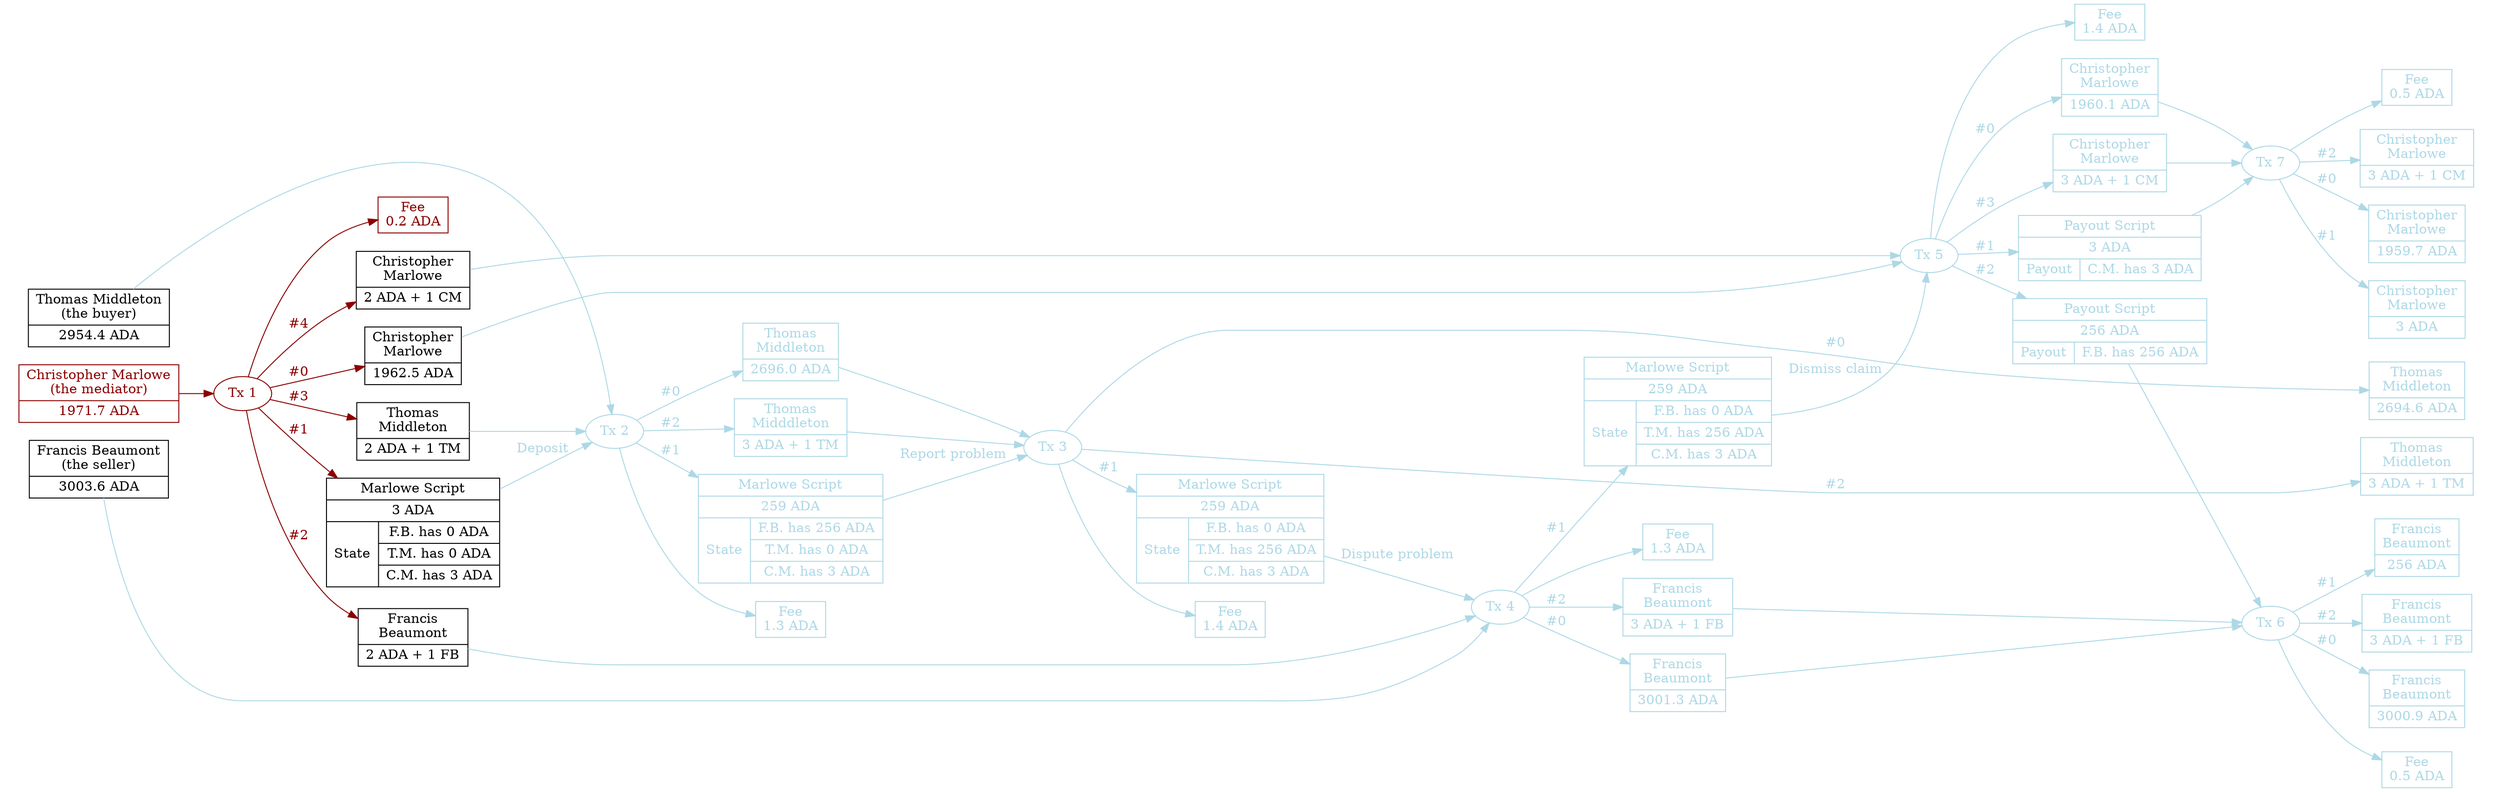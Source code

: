 digraph EscrowUtxos {


rankdir=LR

node [shape=record]


subgraph cluster_0m {

peripheries=0

Tx0MediatorAda [label="Christopher Marlowe\n(the mediator)|1971.7 ADA" color=darkred fontcolor=darkred]

Tx0SellerAda [label="Francis Beaumont\n(the seller)|3003.6 ADA" color=black fontcolor=black]

Tx0BuyerAda [label="Thomas Middleton\n(the buyer)|2954.4 ADA" color=black fontcolor=black]

}


Tx1 [shape=oval label="Tx 1" color=darkred fontcolor=darkred]

Tx0MediatorAda -> Tx1 [color=darkred fontcolor=darkred]


Tx1_1 [label="Marlowe Script|3 ADA|{State|{F.B. has 0 ADA|T.M. has 0 ADA|C.M. has 3 ADA}}" color=black fontcolor=black]

Tx1 -> Tx1_1 [label="#1" color=darkred fontcolor=darkred]


Tx1_0 [label="Christopher\nMarlowe|1962.5 ADA" color=black fontcolor=black]

Tx1 -> Tx1_0 [label="#0" color=darkred fontcolor=darkred]


Tx0MediatorToken [label="Christopher\nMarlowe|2 ADA + 1 CM" color=black fontcolor=black]

Tx1 -> Tx0MediatorToken [label="#4" color=darkred fontcolor=darkred]


Tx0SellerToken [label="Francis\nBeaumont|2 ADA + 1 FB" color=black fontcolor=black]

Tx1 -> Tx0SellerToken [label="#2" color=darkred fontcolor=darkred]


Tx0BuyerToken [label="Thomas\nMiddleton|2 ADA + 1 TM" color=black fontcolor=black]

Tx1 -> Tx0BuyerToken [label="#3" color=darkred fontcolor=darkred]


Tx1_Fee [label="Fee\n0.2 ADA" color=darkred fontcolor=darkred]

Tx1 -> Tx1_Fee [color=darkred fontcolor=darkred]


Tx2 [shape=oval label="Tx 2" color=lightblue fontcolor=lightblue]

Tx1_1 -> Tx2 [label="Deposit" color=lightblue fontcolor=lightblue]

Tx0BuyerAda -> Tx2 [color=lightblue fontcolor=lightblue]

Tx0BuyerToken -> Tx2 [color=lightblue fontcolor=lightblue]


subgraph cluster_2 {

peripheries=0

Tx2_0 [label="Thomas\nMiddleton|2696.0 ADA" color=lightblue fontcolor=lightblue]

Tx2_2 [label="Thomas\nMidddleton|3 ADA + 1 TM" color=lightblue fontcolor=lightblue]

}

Tx2 -> Tx2_0 [label="#0" color=lightblue fontcolor=lightblue]

Tx2 -> Tx2_2 [label="#2" color=lightblue fontcolor=lightblue]


Tx2_1 [label="Marlowe Script|259 ADA|{State|{F.B. has 256 ADA|T.M. has 0 ADA|C.M. has 3 ADA}}" color=lightblue fontcolor=lightblue]

Tx2 -> Tx2_1 [label="#1" color=lightblue fontcolor=lightblue]


Tx2_Fee [label="Fee\n1.3 ADA" color=lightblue fontcolor=lightblue]

Tx2 -> Tx2_Fee [color=lightblue fontcolor=lightblue]


Tx3 [shape=oval label="Tx 3" color=lightblue fontcolor=lightblue]

Tx2_1 -> Tx3 [label="Report problem" color=lightblue fontcolor=lightblue]

Tx2_0 -> Tx3 [color=lightblue fontcolor=lightblue]

Tx2_2 -> Tx3 [color=lightblue fontcolor=lightblue]


Tx3_1 [label="Marlowe Script|259 ADA|{State|{F.B. has 0 ADA|T.M. has 256 ADA|C.M. has 3 ADA}}" color=lightblue fontcolor=lightblue]

Tx3 -> Tx3_1 [label="#1" color=lightblue fontcolor=lightblue]


Tx3_Fee [label="Fee\n1.4 ADA" color=lightblue fontcolor=lightblue]

Tx3 -> Tx3_Fee [color=lightblue fontcolor=lightblue]


Tx4 [shape=oval label="Tx 4" color=lightblue fontcolor=lightblue]

Tx3_1 -> Tx4 [label="Dispute problem" color=lightblue fontcolor=lightblue]

Tx0SellerAda -> Tx4 [color=lightblue fontcolor=lightblue]

Tx0SellerToken -> Tx4 [color=lightblue fontcolor=lightblue]


subgraph cluster_4 {

peripheries=0

Tx4_0 [label="Francis\nBeaumont|3001.3 ADA" color=lightblue fontcolor=lightblue]

Tx4_2 [label="Francis\nBeaumont|3 ADA + 1 FB" color=lightblue fontcolor=lightblue]

}

Tx4 -> Tx4_0 [label="#0" color=lightblue fontcolor=lightblue]

Tx4 -> Tx4_2 [label="#2" color=lightblue fontcolor=lightblue]


Tx4_1 [label="Marlowe Script|259 ADA|{State|{F.B. has 0 ADA|T.M. has 256 ADA|C.M. has 3 ADA}}" color=lightblue fontcolor=lightblue]

Tx4 -> Tx4_1 [label="#1" color=lightblue fontcolor=lightblue]


Tx4_Fee [label="Fee\n1.3 ADA" color=lightblue fontcolor=lightblue]

Tx4 -> Tx4_Fee [color=lightblue fontcolor=lightblue]


Tx5 [shape=oval label="Tx 5" color=lightblue fontcolor=lightblue]

Tx4_1 -> Tx5 [label="Dismiss claim" color=lightblue fontcolor=lightblue]

Tx1_0 -> Tx5 [color=lightblue fontcolor=lightblue]

Tx0MediatorToken -> Tx5 [color=lightblue fontcolor=lightblue]


subgraph cluster_5 {

peripheries=0

Tx5_0 [label="Christopher\nMarlowe|1960.1 ADA" color=lightblue fontcolor=lightblue]

Tx5_3 [label="Christopher\nMarlowe|3 ADA + 1 CM" color=lightblue fontcolor=lightblue]

}

Tx5 -> Tx5_0 [label="#0" color=lightblue fontcolor=lightblue]

Tx5 -> Tx5_3 [label="#3" color=lightblue fontcolor=lightblue]


subgraph cluster_5p {

peripheries=0

Tx5_1 [label="Payout Script|3 ADA|{Payout|C.M. has 3 ADA}" color=lightblue fontcolor=lightblue]

Tx5_2 [label="Payout Script|256 ADA|{Payout|F.B. has 256 ADA}" color=lightblue fontcolor=lightblue]

}

Tx5 -> Tx5_1 [label="#1" color=lightblue fontcolor=lightblue]

Tx5 -> Tx5_2 [label="#2" color=lightblue fontcolor=lightblue]


Tx5_Fee [label="Fee\n1.4 ADA" color=lightblue fontcolor=lightblue]

Tx5 -> Tx5_Fee [color=lightblue fontcolor=lightblue]


Tx6 [shape=oval label="Tx 6" color=lightblue fontcolor=lightblue]

Tx4_0 -> Tx6 [color=lightblue fontcolor=lightblue]

Tx4_2 -> Tx6 [color=lightblue fontcolor=lightblue]

Tx5_2 -> Tx6 [color=lightblue fontcolor=lightblue]


Tx6_Fee [label="Fee\n0.5 ADA" color=lightblue fontcolor=lightblue]

Tx6 -> Tx6_Fee [color=lightblue fontcolor=lightblue]


Tx7 [shape=oval label="Tx 7" color=lightblue fontcolor=lightblue]

Tx5_0 -> Tx7 [color=lightblue fontcolor=lightblue]

Tx5_3 -> Tx7 [color=lightblue fontcolor=lightblue]

Tx5_1 -> Tx7 [color=lightblue fontcolor=lightblue]


Tx7_Fee [label="Fee\n0.5 ADA" color=lightblue fontcolor=lightblue]

Tx7 -> Tx7_Fee [color=lightblue fontcolor=lightblue]


subgraph cluster_x {

peripheries=0

  subgraph cluster_3 {

  peripheries=0

  Tx3_0 [label="Thomas\nMiddleton|2694.6 ADA" color=lightblue fontcolor=lightblue]

  Tx3_2 [label="Thomas\nMiddleton|3 ADA + 1 TM" color=lightblue fontcolor=lightblue]

  }

  subgraph cluster_6 {

  peripheries=0

  Tx6_0 [label="Francis\nBeaumont|3000.9 ADA" color=lightblue fontcolor=lightblue]

  Tx6_1 [label="Francis\nBeaumont|256 ADA" color=lightblue fontcolor=lightblue]

  Tx6_2 [label="Francis\nBeaumont|3 ADA + 1 FB" color=lightblue fontcolor=lightblue]

  }

  subgraph cluster_7 {

  peripheries=0

  Tx7_0 [label="Christopher\nMarlowe|1959.7 ADA" color=lightblue fontcolor=lightblue]

  Tx7_1 [label="Christopher\nMarlowe|3 ADA" color=lightblue fontcolor=lightblue]

  Tx7_2 [label="Christopher\nMarlowe|3 ADA + 1 CM" color=lightblue fontcolor=lightblue]

  }

}


Tx3 -> Tx3_0 [label="#0" color=lightblue fontcolor=lightblue]

Tx3 -> Tx3_2 [label="#2" color=lightblue fontcolor=lightblue]


Tx6 -> Tx6_0 [label="#0" color=lightblue fontcolor=lightblue]

Tx6 -> Tx6_1 [label="#1" color=lightblue fontcolor=lightblue]

Tx6 -> Tx6_2 [label="#2" color=lightblue fontcolor=lightblue]


Tx7 -> Tx7_0 [label="#0" color=lightblue fontcolor=lightblue]

Tx7 -> Tx7_1 [label="#1" color=lightblue fontcolor=lightblue]

Tx7 -> Tx7_2 [label="#2" color=lightblue fontcolor=lightblue]


}
